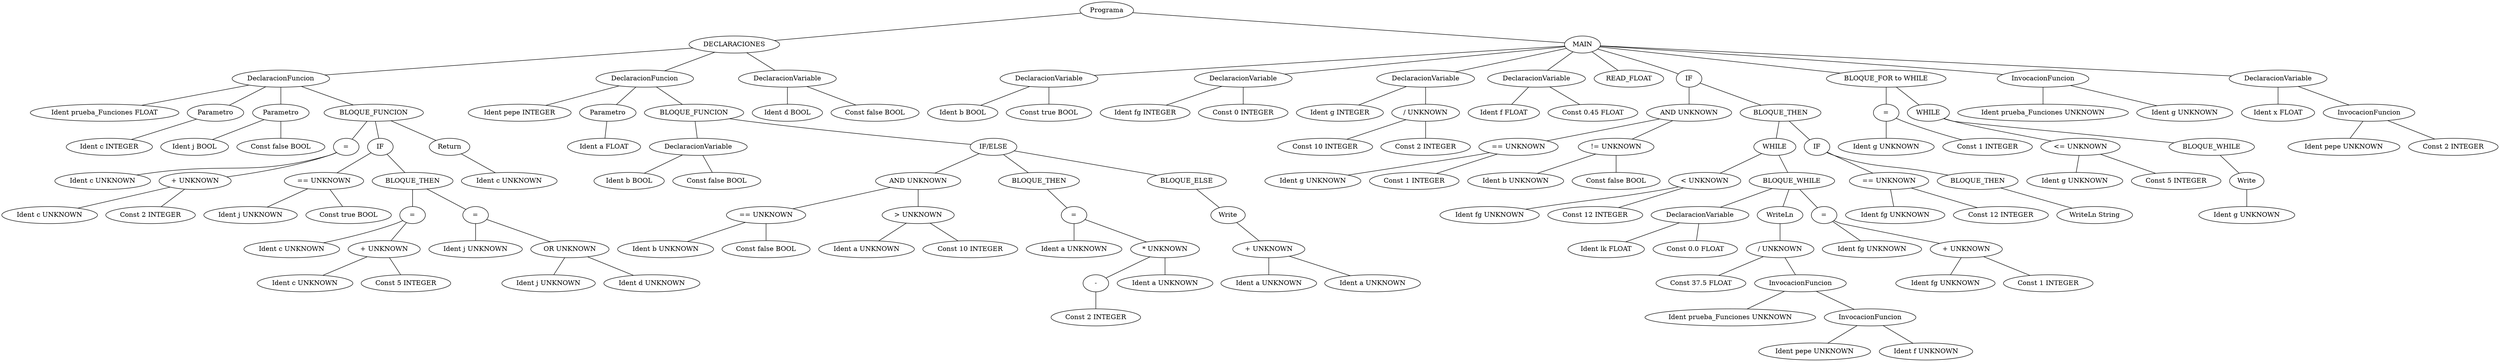 graph G {1 [label="Programa"]
2 [label="DECLARACIONES"]
1 -- 2
3 [label="DeclaracionFuncion"]
2 -- 3
4 [label="Ident prueba_Funciones FLOAT"]
3 -- 4
28 [label="Parametro"]
3 -- 28
29 [label="Ident c INTEGER"]
28 -- 29
30 [label="Parametro"]
3 -- 30
31 [label="Ident j BOOL"]
30 -- 31
32 [label="Const false BOOL"]
30 -- 32
5 [label="BLOQUE_FUNCION"]
3 -- 5
6 [label="="]
5 -- 6
7 [label="Ident c UNKNOWN"]
6 -- 7
8 [label="+ UNKNOWN"]
6 -- 8
9 [label="Ident c UNKNOWN"]
8 -- 9
10 [label="Const 2 INTEGER"]
8 -- 10
11 [label="IF"]
5 -- 11
12 [label="== UNKNOWN"]
11 -- 12
13 [label="Ident j UNKNOWN"]
12 -- 13
14 [label="Const true BOOL"]
12 -- 14
15 [label="BLOQUE_THEN"]
11 -- 15
16 [label="="]
15 -- 16
17 [label="Ident c UNKNOWN"]
16 -- 17
18 [label="+ UNKNOWN"]
16 -- 18
19 [label="Ident c UNKNOWN"]
18 -- 19
20 [label="Const 5 INTEGER"]
18 -- 20
21 [label="="]
15 -- 21
22 [label="Ident j UNKNOWN"]
21 -- 22
23 [label="OR UNKNOWN"]
21 -- 23
24 [label="Ident j UNKNOWN"]
23 -- 24
25 [label="Ident d UNKNOWN"]
23 -- 25
26 [label="Return"]
5 -- 26
27 [label="Ident c UNKNOWN"]
26 -- 27
33 [label="DeclaracionFuncion"]
2 -- 33
34 [label="Ident pepe INTEGER"]
33 -- 34
59 [label="Parametro"]
33 -- 59
60 [label="Ident a FLOAT"]
59 -- 60
35 [label="BLOQUE_FUNCION"]
33 -- 35
36 [label="DeclaracionVariable"]
35 -- 36
37 [label="Ident b BOOL"]
36 -- 37
38 [label="Const false BOOL"]
36 -- 38
39 [label="IF/ELSE"]
35 -- 39
40 [label="AND UNKNOWN"]
39 -- 40
41 [label="== UNKNOWN"]
40 -- 41
42 [label="Ident b UNKNOWN"]
41 -- 42
43 [label="Const false BOOL"]
41 -- 43
44 [label="> UNKNOWN"]
40 -- 44
45 [label="Ident a UNKNOWN"]
44 -- 45
46 [label="Const 10 INTEGER"]
44 -- 46
47 [label="BLOQUE_THEN"]
39 -- 47
48 [label="="]
47 -- 48
49 [label="Ident a UNKNOWN"]
48 -- 49
50 [label="* UNKNOWN"]
48 -- 50
51 [label="-"]
50 -- 51
52 [label="Const 2 INTEGER"]
51 -- 52
53 [label="Ident a UNKNOWN"]
50 -- 53
54 [label="BLOQUE_ELSE"]
39 -- 54
55 [label="Write"]
54 -- 55
56 [label="+ UNKNOWN"]
55 -- 56
57 [label="Ident a UNKNOWN"]
56 -- 57
58 [label="Ident a UNKNOWN"]
56 -- 58
61 [label="DeclaracionVariable"]
2 -- 61
62 [label="Ident d BOOL"]
61 -- 62
63 [label="Const false BOOL"]
61 -- 63
64 [label="MAIN"]
1 -- 64
65 [label="DeclaracionVariable"]
64 -- 65
66 [label="Ident b BOOL"]
65 -- 66
67 [label="Const true BOOL"]
65 -- 67
68 [label="DeclaracionVariable"]
64 -- 68
69 [label="Ident fg INTEGER"]
68 -- 69
70 [label="Const 0 INTEGER"]
68 -- 70
71 [label="DeclaracionVariable"]
64 -- 71
72 [label="Ident g INTEGER"]
71 -- 72
73 [label="/ UNKNOWN"]
71 -- 73
74 [label="Const 10 INTEGER"]
73 -- 74
75 [label="Const 2 INTEGER"]
73 -- 75
76 [label="DeclaracionVariable"]
64 -- 76
77 [label="Ident f FLOAT"]
76 -- 77
78 [label="Const 0.45 FLOAT"]
76 -- 78
79 [label="READ_FLOAT"]
64 -- 79
80 [label="IF"]
64 -- 80
81 [label="AND UNKNOWN"]
80 -- 81
82 [label="== UNKNOWN"]
81 -- 82
83 [label="Ident g UNKNOWN"]
82 -- 83
84 [label="Const 1 INTEGER"]
82 -- 84
85 [label="!= UNKNOWN"]
81 -- 85
86 [label="Ident b UNKNOWN"]
85 -- 86
87 [label="Const false BOOL"]
85 -- 87
88 [label="BLOQUE_THEN"]
80 -- 88
89 [label="WHILE"]
88 -- 89
90 [label="< UNKNOWN"]
89 -- 90
91 [label="Ident fg UNKNOWN"]
90 -- 91
92 [label="Const 12 INTEGER"]
90 -- 92
93 [label="BLOQUE_WHILE"]
89 -- 93
94 [label="DeclaracionVariable"]
93 -- 94
95 [label="Ident lk FLOAT"]
94 -- 95
96 [label="Const 0.0 FLOAT"]
94 -- 96
97 [label="WriteLn"]
93 -- 97
98 [label="/ UNKNOWN"]
97 -- 98
99 [label="Const 37.5 FLOAT"]
98 -- 99
100 [label="InvocacionFuncion"]
98 -- 100
101 [label="Ident prueba_Funciones UNKNOWN"]
100 -- 101
102 [label="InvocacionFuncion"]
100 -- 102
103 [label="Ident pepe UNKNOWN"]
102 -- 103
104 [label="Ident f UNKNOWN"]
102 -- 104
105 [label="="]
93 -- 105
106 [label="Ident fg UNKNOWN"]
105 -- 106
107 [label="+ UNKNOWN"]
105 -- 107
108 [label="Ident fg UNKNOWN"]
107 -- 108
109 [label="Const 1 INTEGER"]
107 -- 109
110 [label="IF"]
88 -- 110
111 [label="== UNKNOWN"]
110 -- 111
112 [label="Ident fg UNKNOWN"]
111 -- 112
113 [label="Const 12 INTEGER"]
111 -- 113
114 [label="BLOQUE_THEN"]
110 -- 114
115 [label="WriteLn String"]
114 -- 115
116 [label="BLOQUE_FOR to WHILE"]
64 -- 116
117 [label="="]
116 -- 117
118 [label="Ident g UNKNOWN"]
117 -- 118
119 [label="Const 1 INTEGER"]
117 -- 119
120 [label="WHILE"]
116 -- 120
121 [label="<= UNKNOWN"]
120 -- 121
122 [label="Ident g UNKNOWN"]
121 -- 122
123 [label="Const 5 INTEGER"]
121 -- 123
124 [label="BLOQUE_WHILE"]
120 -- 124
125 [label="Write"]
124 -- 125
126 [label="Ident g UNKNOWN"]
125 -- 126
127 [label="InvocacionFuncion"]
64 -- 127
128 [label="Ident prueba_Funciones UNKNOWN"]
127 -- 128
129 [label="Ident g UNKNOWN"]
127 -- 129
130 [label="DeclaracionVariable"]
64 -- 130
131 [label="Ident x FLOAT"]
130 -- 131
132 [label="InvocacionFuncion"]
130 -- 132
133 [label="Ident pepe UNKNOWN"]
132 -- 133
134 [label="Const 2 INTEGER"]
132 -- 134
}
